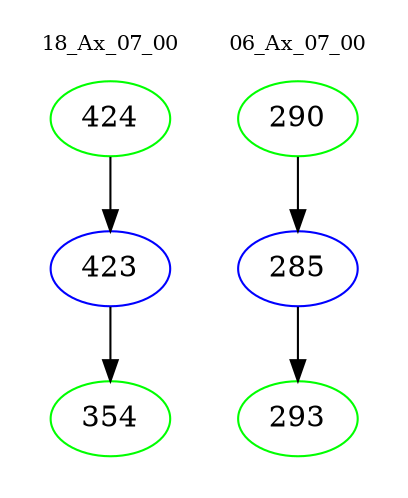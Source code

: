 digraph{
subgraph cluster_0 {
color = white
label = "18_Ax_07_00";
fontsize=10;
T0_424 [label="424", color="green"]
T0_424 -> T0_423 [color="black"]
T0_423 [label="423", color="blue"]
T0_423 -> T0_354 [color="black"]
T0_354 [label="354", color="green"]
}
subgraph cluster_1 {
color = white
label = "06_Ax_07_00";
fontsize=10;
T1_290 [label="290", color="green"]
T1_290 -> T1_285 [color="black"]
T1_285 [label="285", color="blue"]
T1_285 -> T1_293 [color="black"]
T1_293 [label="293", color="green"]
}
}
